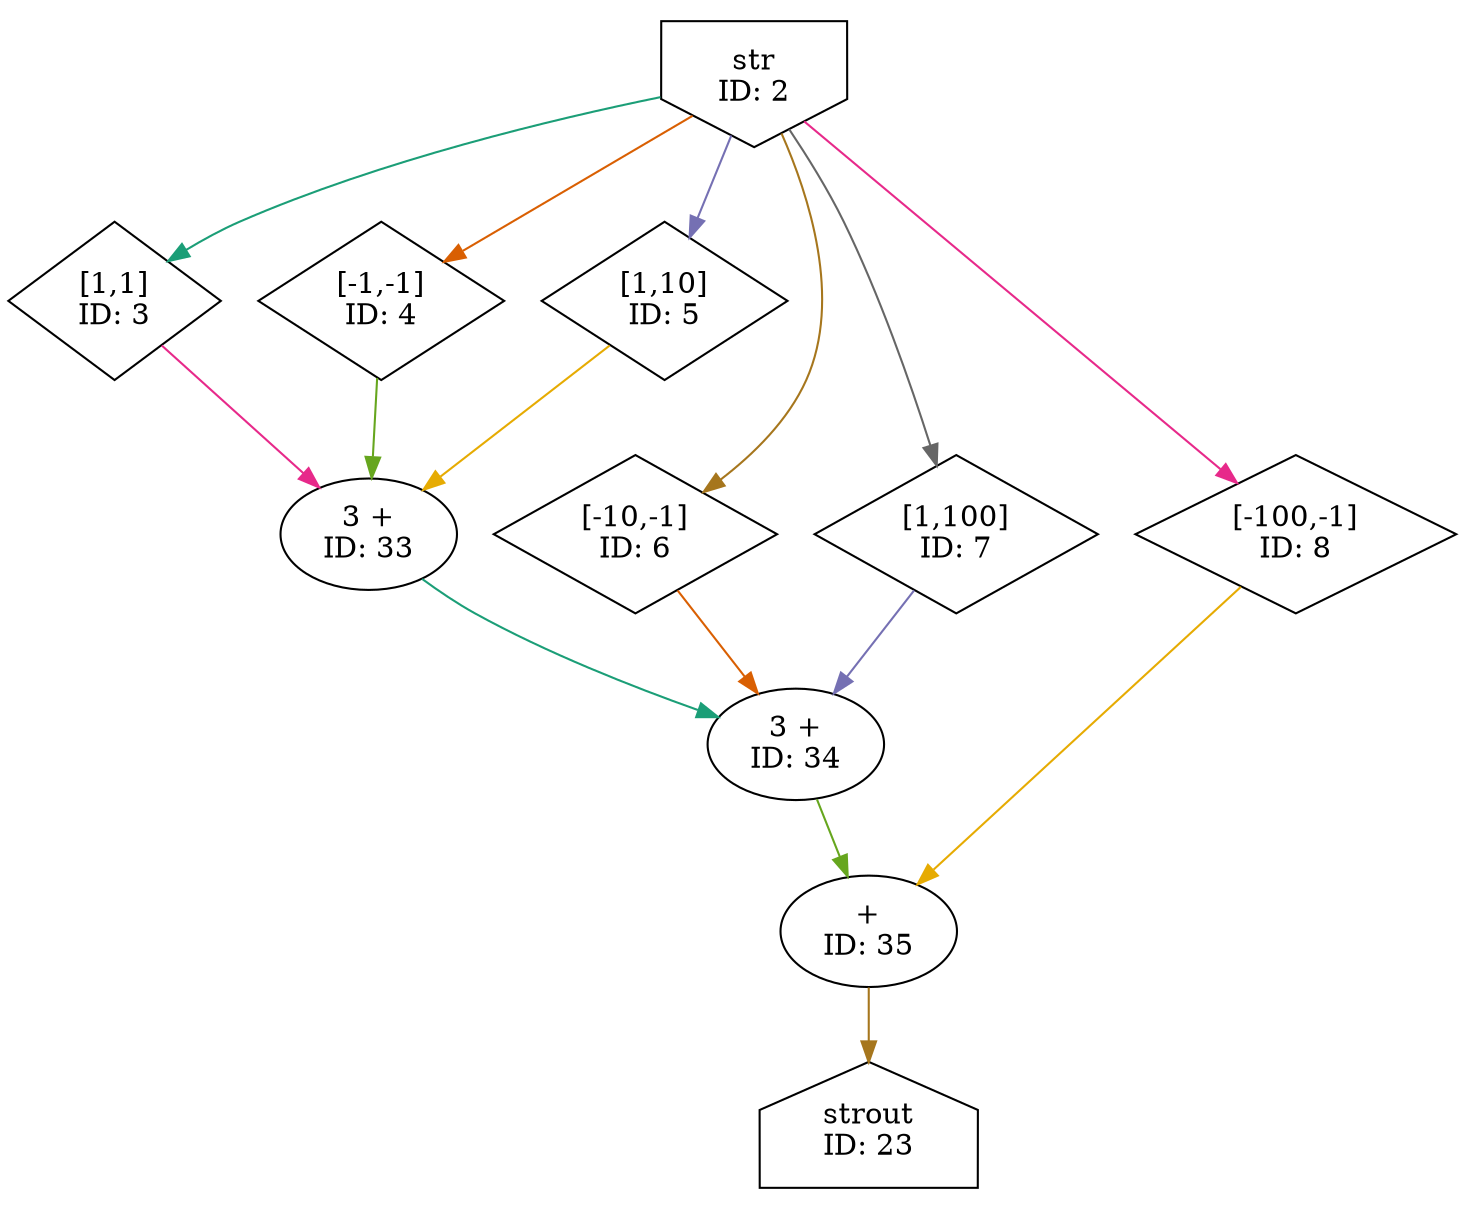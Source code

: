 digraph CpuStreamKernel_optimised{
	NodeInput2 [shape=invhouse, label="str\nID: 2"];
	NodeStreamOffset3 [shape=diamond, label="[1,1]\nID: 3"];
	NodeStreamOffset4 [shape=diamond, label="[-1,-1]\nID: 4"];
	NodeStreamOffset5 [shape=diamond, label="[1,10]\nID: 5"];
	NodeTriAdd33 [label="3 +\nID: 33"];
	NodeStreamOffset6 [shape=diamond, label="[-10,-1]\nID: 6"];
	NodeStreamOffset7 [shape=diamond, label="[1,100]\nID: 7"];
	NodeTriAdd34 [label="3 +\nID: 34"];
	NodeStreamOffset8 [shape=diamond, label="[-100,-1]\nID: 8"];
	NodeAdd35 [label="+\nID: 35"];
	NodeOutput23 [shape=house, label="strout\nID: 23"];
	NodeInput2 -> NodeStreamOffset3[color="/dark28/1" photon_data="EDGE,SrcNode:2,SrcNodePort:data"];
	NodeInput2 -> NodeStreamOffset4[color="/dark28/2" photon_data="EDGE,SrcNode:2,SrcNodePort:data"];
	NodeInput2 -> NodeStreamOffset5[color="/dark28/3" photon_data="EDGE,SrcNode:2,SrcNodePort:data"];
	NodeStreamOffset3 -> NodeTriAdd33[color="/dark28/4" photon_data="EDGE,SrcNode:3,SrcNodePort:output"];
	NodeStreamOffset4 -> NodeTriAdd33[color="/dark28/5" photon_data="EDGE,SrcNode:4,SrcNodePort:output"];
	NodeStreamOffset5 -> NodeTriAdd33[color="/dark28/6" photon_data="EDGE,SrcNode:5,SrcNodePort:output"];
	NodeInput2 -> NodeStreamOffset6[color="/dark28/7" photon_data="EDGE,SrcNode:2,SrcNodePort:data"];
	NodeInput2 -> NodeStreamOffset7[color="/dark28/8" photon_data="EDGE,SrcNode:2,SrcNodePort:data"];
	NodeTriAdd33 -> NodeTriAdd34[color="/dark28/1" photon_data="EDGE,SrcNode:33,SrcNodePort:result"];
	NodeStreamOffset6 -> NodeTriAdd34[color="/dark28/2" photon_data="EDGE,SrcNode:6,SrcNodePort:output"];
	NodeStreamOffset7 -> NodeTriAdd34[color="/dark28/3" photon_data="EDGE,SrcNode:7,SrcNodePort:output"];
	NodeInput2 -> NodeStreamOffset8[color="/dark28/4" photon_data="EDGE,SrcNode:2,SrcNodePort:data"];
	NodeTriAdd34 -> NodeAdd35[color="/dark28/5" photon_data="EDGE,SrcNode:34,SrcNodePort:result"];
	NodeStreamOffset8 -> NodeAdd35[color="/dark28/6" photon_data="EDGE,SrcNode:8,SrcNodePort:output"];
	NodeAdd35 -> NodeOutput23[color="/dark28/7" photon_data="EDGE,SrcNode:35,SrcNodePort:result"];
}
